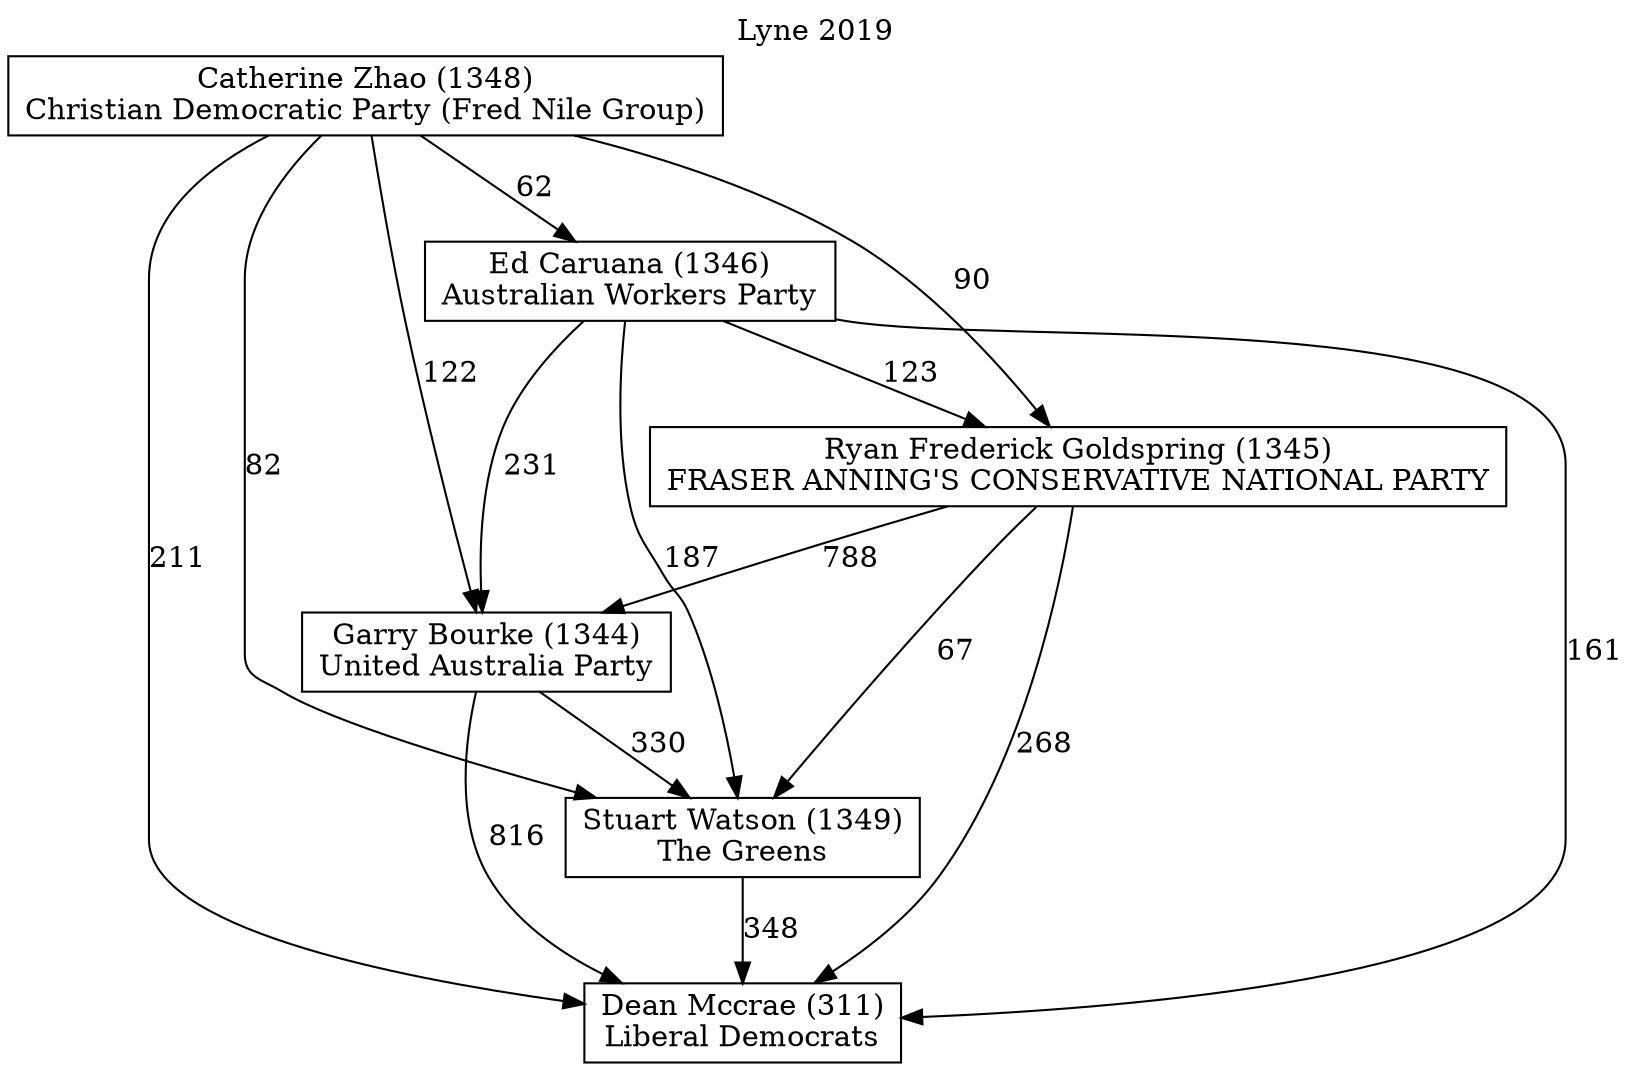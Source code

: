 // House preference flow
digraph "Dean Mccrae (311)_Lyne_2019" {
	graph [label="Lyne 2019" labelloc=t mclimit=2]
	node [shape=box]
	"Dean Mccrae (311)" [label="Dean Mccrae (311)
Liberal Democrats"]
	"Stuart Watson (1349)" [label="Stuart Watson (1349)
The Greens"]
	"Garry Bourke (1344)" [label="Garry Bourke (1344)
United Australia Party"]
	"Ryan Frederick Goldspring (1345)" [label="Ryan Frederick Goldspring (1345)
FRASER ANNING'S CONSERVATIVE NATIONAL PARTY"]
	"Ed Caruana (1346)" [label="Ed Caruana (1346)
Australian Workers Party"]
	"Catherine Zhao (1348)" [label="Catherine Zhao (1348)
Christian Democratic Party (Fred Nile Group)"]
	"Stuart Watson (1349)" -> "Dean Mccrae (311)" [label=348]
	"Garry Bourke (1344)" -> "Stuart Watson (1349)" [label=330]
	"Ryan Frederick Goldspring (1345)" -> "Garry Bourke (1344)" [label=788]
	"Ed Caruana (1346)" -> "Ryan Frederick Goldspring (1345)" [label=123]
	"Catherine Zhao (1348)" -> "Ed Caruana (1346)" [label=62]
	"Garry Bourke (1344)" -> "Dean Mccrae (311)" [label=816]
	"Ryan Frederick Goldspring (1345)" -> "Dean Mccrae (311)" [label=268]
	"Ed Caruana (1346)" -> "Dean Mccrae (311)" [label=161]
	"Catherine Zhao (1348)" -> "Dean Mccrae (311)" [label=211]
	"Catherine Zhao (1348)" -> "Ryan Frederick Goldspring (1345)" [label=90]
	"Ed Caruana (1346)" -> "Garry Bourke (1344)" [label=231]
	"Catherine Zhao (1348)" -> "Garry Bourke (1344)" [label=122]
	"Ryan Frederick Goldspring (1345)" -> "Stuart Watson (1349)" [label=67]
	"Ed Caruana (1346)" -> "Stuart Watson (1349)" [label=187]
	"Catherine Zhao (1348)" -> "Stuart Watson (1349)" [label=82]
}
